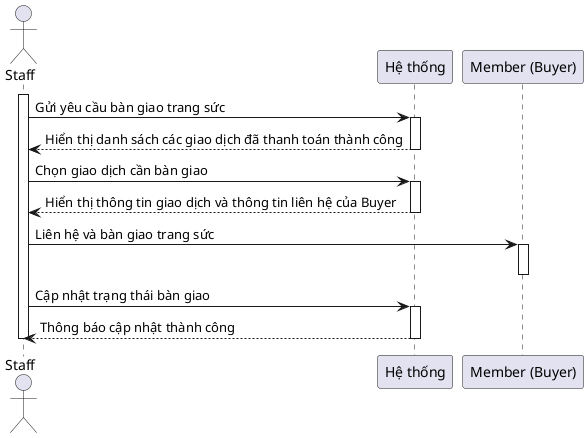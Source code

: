 @startuml   
actor Staff
participant "Hệ thống" as System
participant "Member (Buyer)" as Buyer

activate Staff
Staff -> System: Gửi yêu cầu bàn giao trang sức
activate System
System --> Staff: Hiển thị danh sách các giao dịch đã thanh toán thành công
deactivate System
Staff -> System: Chọn giao dịch cần bàn giao
activate System
System --> Staff: Hiển thị thông tin giao dịch và thông tin liên hệ của Buyer
deactivate System
Staff -> Buyer: Liên hệ và bàn giao trang sức
activate Buyer
deactivate Buyer
Staff -> System: Cập nhật trạng thái bàn giao
activate System
System --> Staff: Thông báo cập nhật thành công
deactivate System
deactivate Staff
@enduml